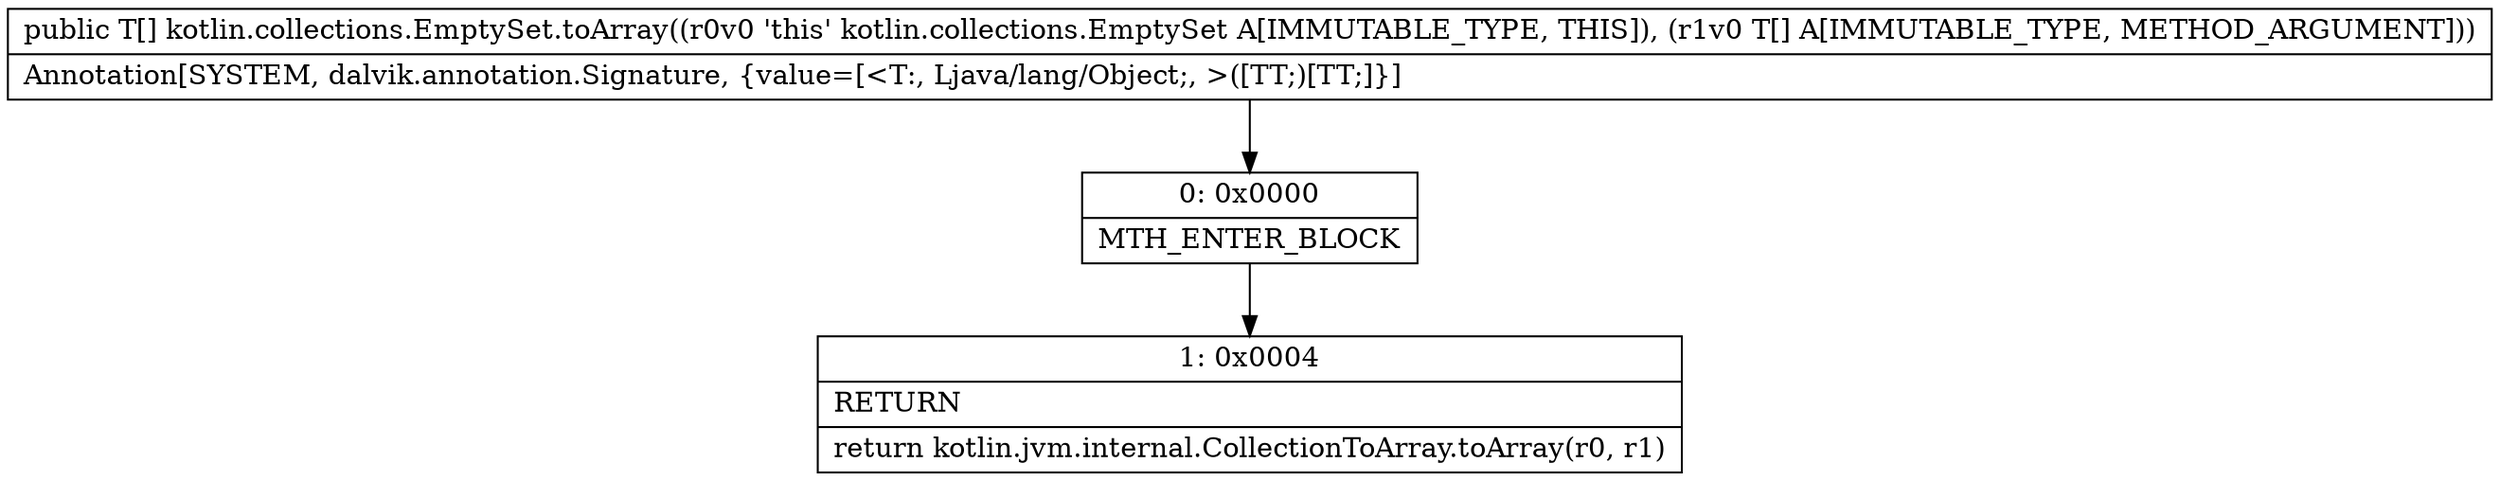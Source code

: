 digraph "CFG forkotlin.collections.EmptySet.toArray([Ljava\/lang\/Object;)[Ljava\/lang\/Object;" {
Node_0 [shape=record,label="{0\:\ 0x0000|MTH_ENTER_BLOCK\l}"];
Node_1 [shape=record,label="{1\:\ 0x0004|RETURN\l|return kotlin.jvm.internal.CollectionToArray.toArray(r0, r1)\l}"];
MethodNode[shape=record,label="{public T[] kotlin.collections.EmptySet.toArray((r0v0 'this' kotlin.collections.EmptySet A[IMMUTABLE_TYPE, THIS]), (r1v0 T[] A[IMMUTABLE_TYPE, METHOD_ARGUMENT]))  | Annotation[SYSTEM, dalvik.annotation.Signature, \{value=[\<T:, Ljava\/lang\/Object;, \>([TT;)[TT;]\}]\l}"];
MethodNode -> Node_0;
Node_0 -> Node_1;
}

